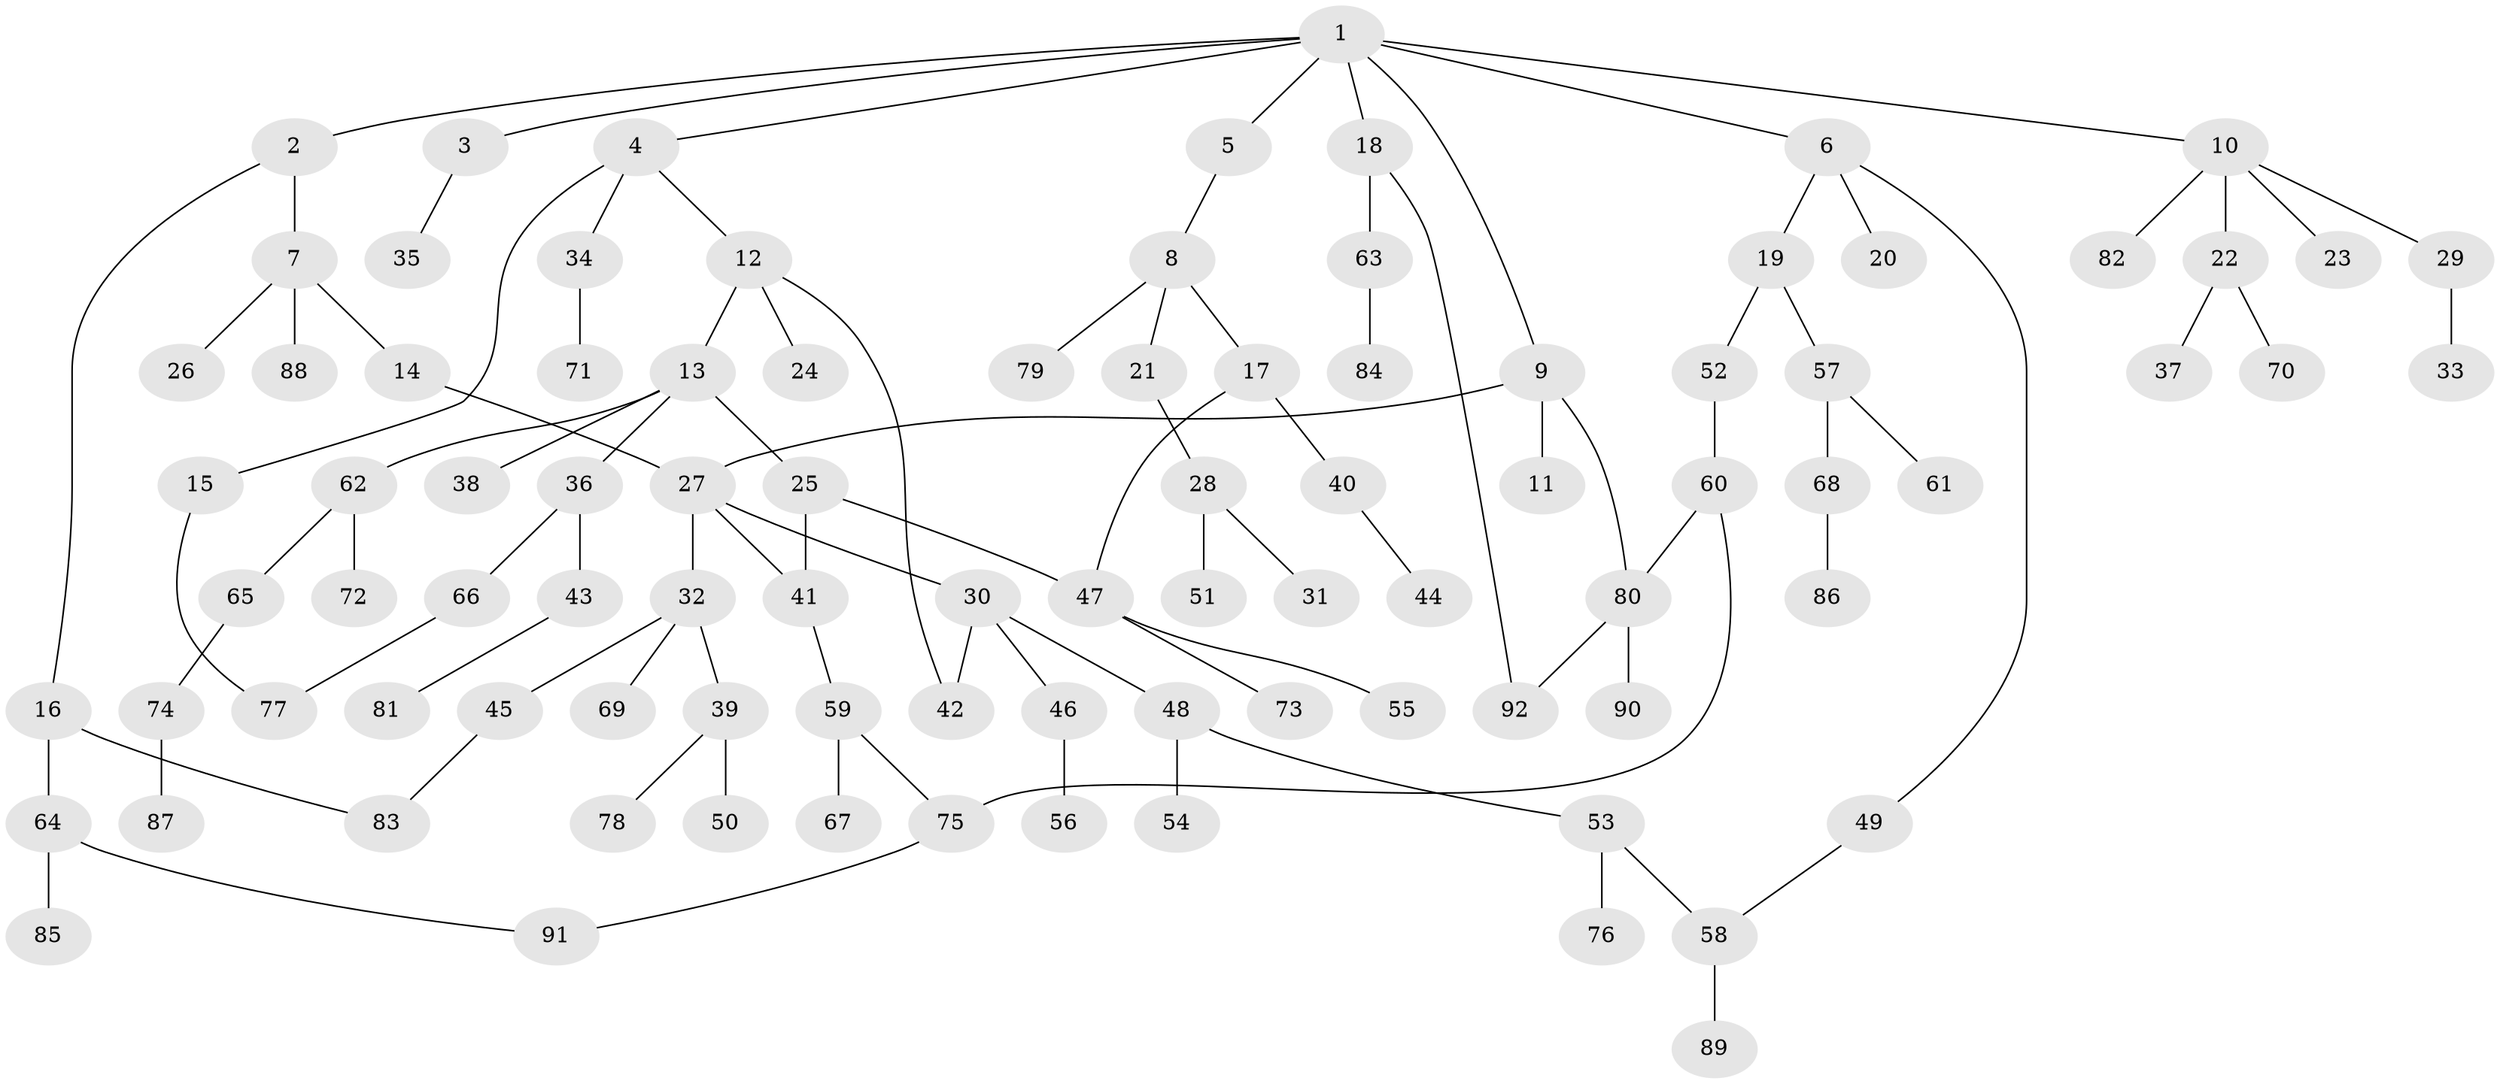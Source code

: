 // Generated by graph-tools (version 1.1) at 2025/25/03/09/25 03:25:32]
// undirected, 92 vertices, 102 edges
graph export_dot {
graph [start="1"]
  node [color=gray90,style=filled];
  1;
  2;
  3;
  4;
  5;
  6;
  7;
  8;
  9;
  10;
  11;
  12;
  13;
  14;
  15;
  16;
  17;
  18;
  19;
  20;
  21;
  22;
  23;
  24;
  25;
  26;
  27;
  28;
  29;
  30;
  31;
  32;
  33;
  34;
  35;
  36;
  37;
  38;
  39;
  40;
  41;
  42;
  43;
  44;
  45;
  46;
  47;
  48;
  49;
  50;
  51;
  52;
  53;
  54;
  55;
  56;
  57;
  58;
  59;
  60;
  61;
  62;
  63;
  64;
  65;
  66;
  67;
  68;
  69;
  70;
  71;
  72;
  73;
  74;
  75;
  76;
  77;
  78;
  79;
  80;
  81;
  82;
  83;
  84;
  85;
  86;
  87;
  88;
  89;
  90;
  91;
  92;
  1 -- 2;
  1 -- 3;
  1 -- 4;
  1 -- 5;
  1 -- 6;
  1 -- 9;
  1 -- 10;
  1 -- 18;
  2 -- 7;
  2 -- 16;
  3 -- 35;
  4 -- 12;
  4 -- 15;
  4 -- 34;
  5 -- 8;
  6 -- 19;
  6 -- 20;
  6 -- 49;
  7 -- 14;
  7 -- 26;
  7 -- 88;
  8 -- 17;
  8 -- 21;
  8 -- 79;
  9 -- 11;
  9 -- 80;
  9 -- 27;
  10 -- 22;
  10 -- 23;
  10 -- 29;
  10 -- 82;
  12 -- 13;
  12 -- 24;
  12 -- 42;
  13 -- 25;
  13 -- 36;
  13 -- 38;
  13 -- 62;
  14 -- 27;
  15 -- 77;
  16 -- 64;
  16 -- 83;
  17 -- 40;
  17 -- 47;
  18 -- 63;
  18 -- 92;
  19 -- 52;
  19 -- 57;
  21 -- 28;
  22 -- 37;
  22 -- 70;
  25 -- 41;
  25 -- 47;
  27 -- 30;
  27 -- 32;
  27 -- 41;
  28 -- 31;
  28 -- 51;
  29 -- 33;
  30 -- 42;
  30 -- 46;
  30 -- 48;
  32 -- 39;
  32 -- 45;
  32 -- 69;
  34 -- 71;
  36 -- 43;
  36 -- 66;
  39 -- 50;
  39 -- 78;
  40 -- 44;
  41 -- 59;
  43 -- 81;
  45 -- 83;
  46 -- 56;
  47 -- 55;
  47 -- 73;
  48 -- 53;
  48 -- 54;
  49 -- 58;
  52 -- 60;
  53 -- 58;
  53 -- 76;
  57 -- 61;
  57 -- 68;
  58 -- 89;
  59 -- 67;
  59 -- 75;
  60 -- 80;
  60 -- 75;
  62 -- 65;
  62 -- 72;
  63 -- 84;
  64 -- 85;
  64 -- 91;
  65 -- 74;
  66 -- 77;
  68 -- 86;
  74 -- 87;
  75 -- 91;
  80 -- 90;
  80 -- 92;
}
